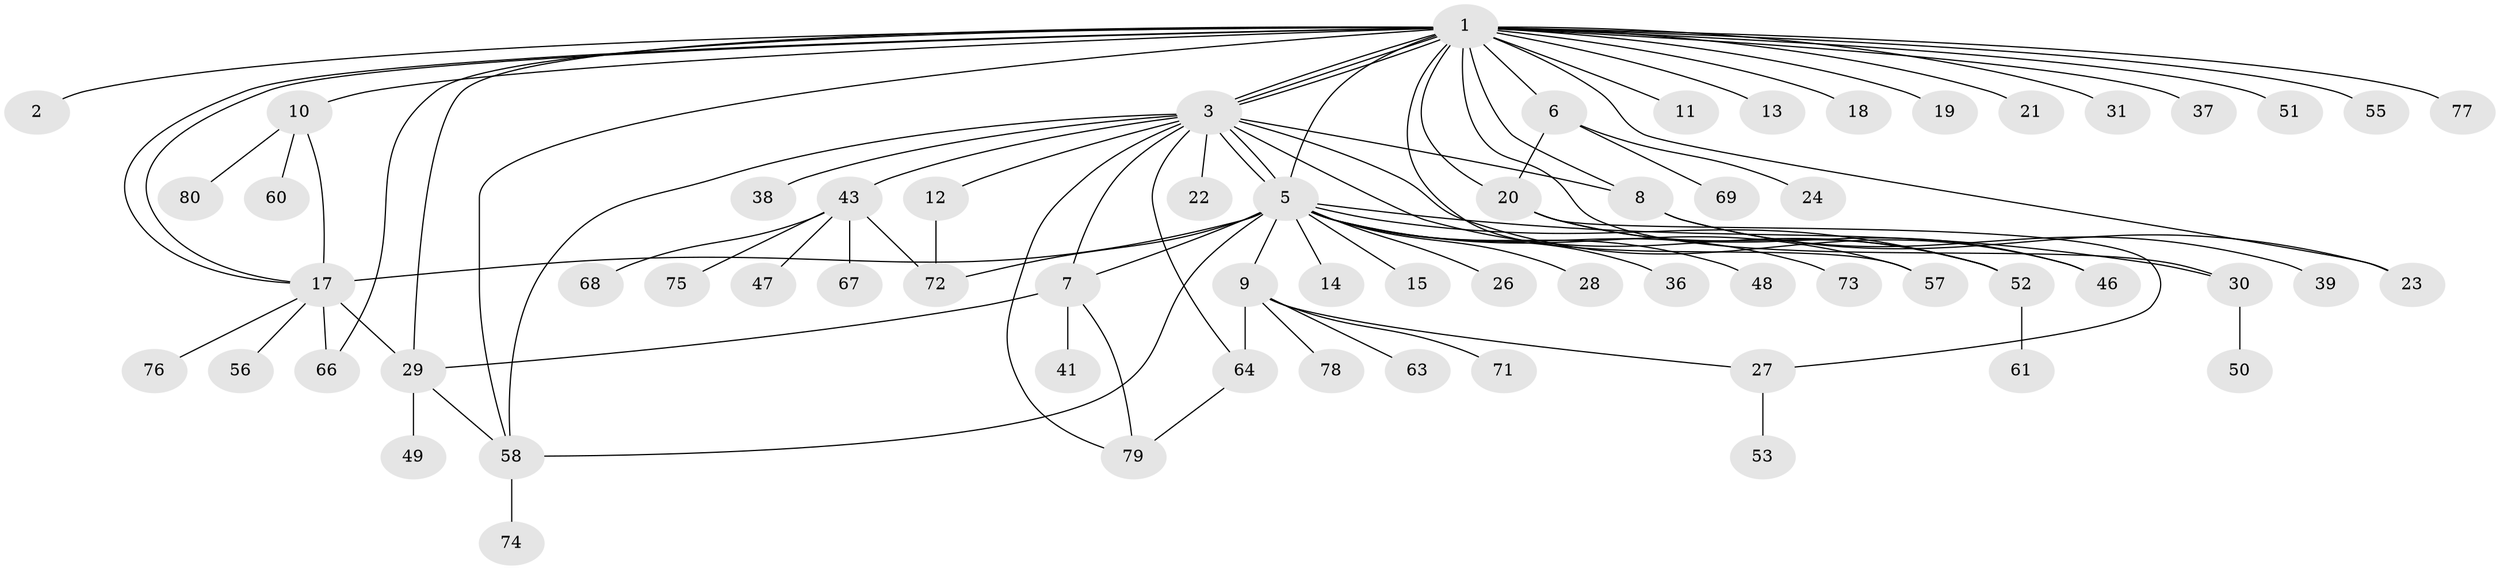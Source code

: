 // Generated by graph-tools (version 1.1) at 2025/23/03/03/25 07:23:51]
// undirected, 64 vertices, 91 edges
graph export_dot {
graph [start="1"]
  node [color=gray90,style=filled];
  1 [super="+4"];
  2 [super="+34"];
  3 [super="+32"];
  5 [super="+16"];
  6 [super="+42"];
  7 [super="+40"];
  8 [super="+35"];
  9 [super="+59"];
  10;
  11 [super="+70"];
  12;
  13;
  14;
  15;
  17 [super="+54"];
  18;
  19;
  20 [super="+25"];
  21;
  22;
  23;
  24 [super="+33"];
  26;
  27;
  28;
  29 [super="+45"];
  30;
  31;
  36;
  37;
  38;
  39;
  41;
  43 [super="+44"];
  46;
  47;
  48;
  49;
  50;
  51;
  52 [super="+65"];
  53;
  55;
  56;
  57;
  58 [super="+62"];
  60;
  61;
  63;
  64;
  66;
  67;
  68;
  69;
  71;
  72 [super="+81"];
  73;
  74;
  75;
  76;
  77;
  78;
  79;
  80;
  1 -- 2;
  1 -- 3;
  1 -- 3;
  1 -- 3;
  1 -- 10;
  1 -- 13;
  1 -- 17;
  1 -- 17;
  1 -- 18;
  1 -- 19;
  1 -- 20;
  1 -- 29 [weight=2];
  1 -- 30;
  1 -- 55;
  1 -- 58;
  1 -- 66;
  1 -- 5;
  1 -- 6;
  1 -- 37;
  1 -- 8;
  1 -- 11 [weight=3];
  1 -- 77;
  1 -- 51;
  1 -- 21;
  1 -- 23;
  1 -- 57;
  1 -- 31;
  3 -- 5 [weight=2];
  3 -- 5;
  3 -- 7 [weight=2];
  3 -- 8;
  3 -- 12;
  3 -- 22;
  3 -- 38;
  3 -- 43;
  3 -- 46;
  3 -- 52;
  3 -- 64;
  3 -- 79;
  3 -- 58;
  5 -- 7 [weight=2];
  5 -- 9;
  5 -- 14;
  5 -- 15;
  5 -- 17 [weight=2];
  5 -- 26;
  5 -- 28;
  5 -- 36;
  5 -- 48;
  5 -- 52;
  5 -- 57;
  5 -- 58;
  5 -- 73;
  5 -- 72;
  5 -- 30;
  6 -- 20;
  6 -- 24;
  6 -- 69;
  7 -- 29;
  7 -- 41;
  7 -- 79;
  8 -- 23;
  8 -- 39;
  9 -- 27;
  9 -- 63;
  9 -- 64;
  9 -- 78;
  9 -- 71;
  10 -- 17;
  10 -- 60;
  10 -- 80;
  12 -- 72;
  17 -- 56;
  17 -- 76;
  17 -- 66;
  17 -- 29;
  20 -- 27;
  20 -- 46;
  20 -- 52;
  27 -- 53;
  29 -- 49;
  29 -- 58;
  30 -- 50;
  43 -- 67;
  43 -- 68;
  43 -- 75;
  43 -- 72;
  43 -- 47;
  52 -- 61;
  58 -- 74;
  64 -- 79;
}
